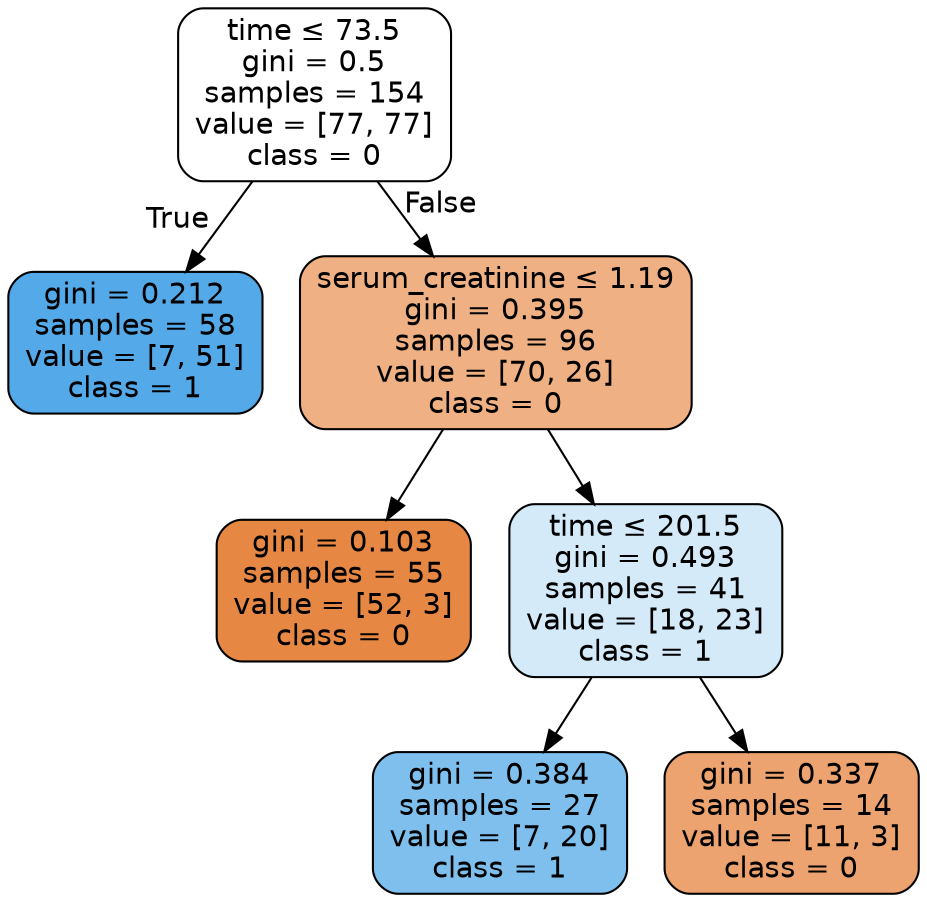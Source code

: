 digraph Tree {
node [shape=box, style="filled, rounded", color="black", fontname=helvetica] ;
edge [fontname=helvetica] ;
0 [label=<time &le; 73.5<br/>gini = 0.5<br/>samples = 154<br/>value = [77, 77]<br/>class = 0>, fillcolor="#ffffff"] ;
1 [label=<gini = 0.212<br/>samples = 58<br/>value = [7, 51]<br/>class = 1>, fillcolor="#54aae9"] ;
0 -> 1 [labeldistance=2.5, labelangle=45, headlabel="True"] ;
2 [label=<serum_creatinine &le; 1.19<br/>gini = 0.395<br/>samples = 96<br/>value = [70, 26]<br/>class = 0>, fillcolor="#efb083"] ;
0 -> 2 [labeldistance=2.5, labelangle=-45, headlabel="False"] ;
3 [label=<gini = 0.103<br/>samples = 55<br/>value = [52, 3]<br/>class = 0>, fillcolor="#e68844"] ;
2 -> 3 ;
4 [label=<time &le; 201.5<br/>gini = 0.493<br/>samples = 41<br/>value = [18, 23]<br/>class = 1>, fillcolor="#d4eaf9"] ;
2 -> 4 ;
5 [label=<gini = 0.384<br/>samples = 27<br/>value = [7, 20]<br/>class = 1>, fillcolor="#7ebfee"] ;
4 -> 5 ;
6 [label=<gini = 0.337<br/>samples = 14<br/>value = [11, 3]<br/>class = 0>, fillcolor="#eca36f"] ;
4 -> 6 ;
}